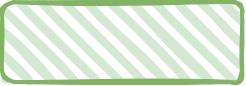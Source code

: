 <mxfile version="14.6.6" type="github"><diagram id="U73vcAHr-FkV2ULJ29U3" name="Page-1"><mxGraphModel dx="1422" dy="762" grid="1" gridSize="10" guides="1" tooltips="1" connect="1" arrows="1" fold="1" page="1" pageScale="1" pageWidth="827" pageHeight="1169" math="0" shadow="0"><root><mxCell id="0"/><mxCell id="1" parent="0"/><mxCell id="3vyUrMrkr5WQCm2jWi1f-1" value="" style="rounded=1;whiteSpace=wrap;html=1;strokeWidth=2;fillWeight=4;hachureGap=8;hachureAngle=45;fillColor=#d5e8d4;sketch=1;strokeColor=#82b366;" parent="1" vertex="1"><mxGeometry x="160" y="240" width="120" height="40" as="geometry"/></mxCell></root></mxGraphModel></diagram></mxfile>